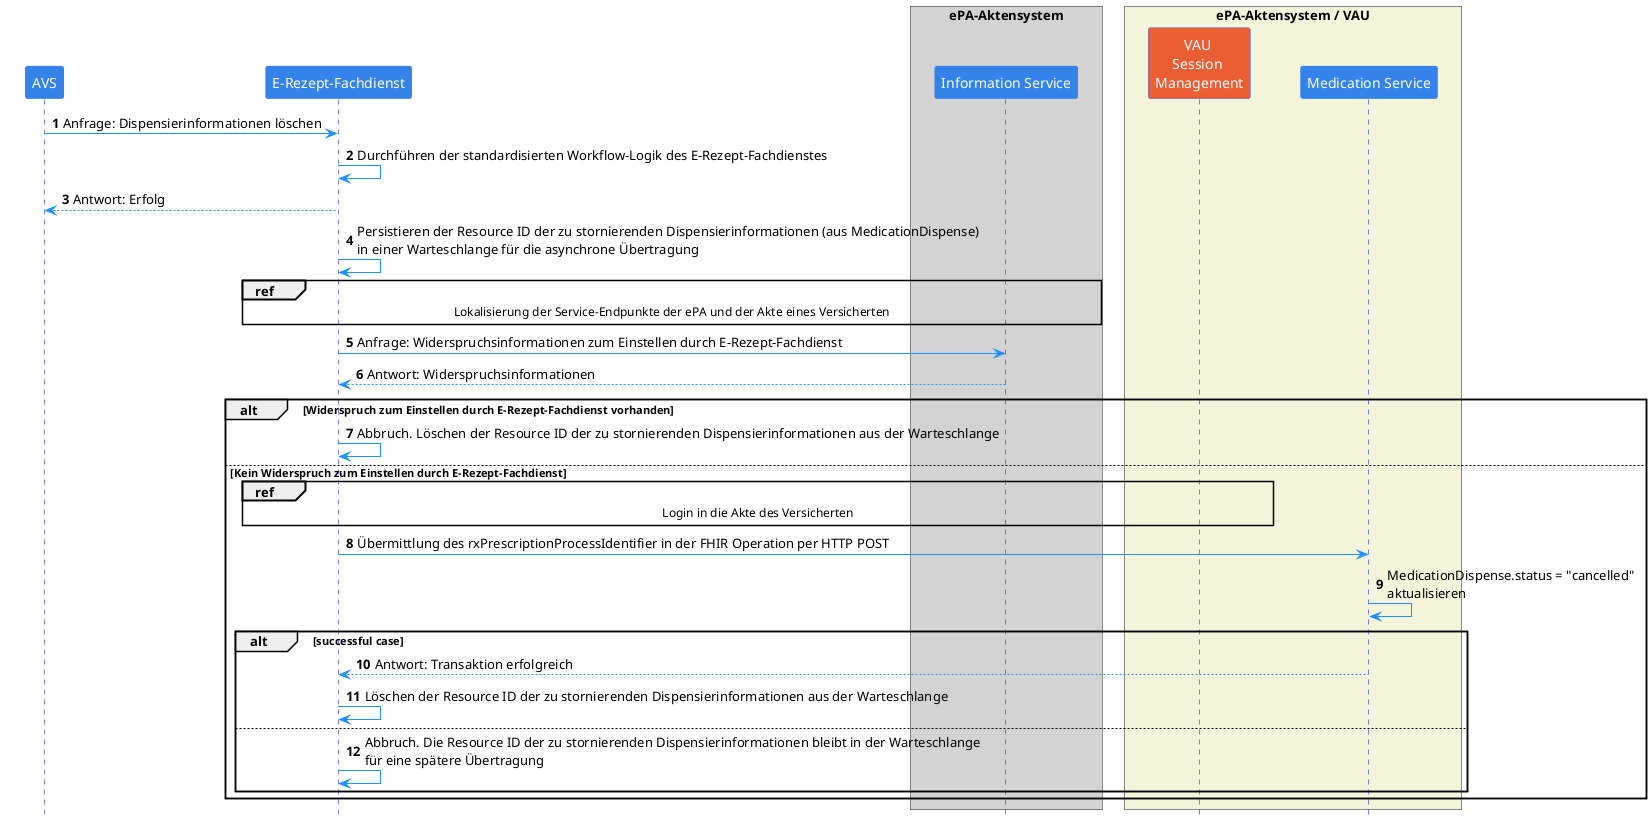 @startuml

skinparam Shadowing false
skinparam ParticipantPadding 20
skinparam BoxPadding 10

skinparam sequence {
    ArrowColor DodgerBlue
    ActorBorderColor DodgerBlue
    LifeLineBorderColor Blue

    ParticipantBackgroundColor #3483eb
    ParticipantBorderColor #3483eb
    ParticipantFontSize 14
    ParticipantFontColor White

    ActorBackgroundColor #3483eb
    ActorFontSize 14
    NoteBackgroundColor #3483eb
}

hide footbox
autonumber

participant "AVS" as PVS
participant "E-Rezept-Fachdienst" as ERFD

box "ePA-Aktensystem" #LightGray
    participant "Information Service" as IS
end box

box "ePA-Aktensystem / VAU" #Beige
    participant "VAU \nSession \nManagement" as VAU #eb5e34
    participant "Medication Service" as EPA
end box

PVS -> ERFD: Anfrage: Dispensierinformationen löschen
ERFD -> ERFD: Durchführen der standardisierten Workflow-Logik des E-Rezept-Fachdienstes
ERFD --> PVS: Antwort: Erfolg

ERFD -> ERFD: Persistieren der Resource ID der zu stornierenden Dispensierinformationen (aus MedicationDispense)\nin einer Warteschlange für die asynchrone Übertragung

ref over ERFD, IS: Lokalisierung der Service-Endpunkte der ePA und der Akte eines Versicherten

ERFD -> IS: Anfrage: Widerspruchsinformationen zum Einstellen durch E-Rezept-Fachdienst
IS --> ERFD: Antwort: Widerspruchsinformationen

alt Widerspruch zum Einstellen durch E-Rezept-Fachdienst vorhanden
    ERFD -> ERFD: Abbruch. Löschen der Resource ID der zu stornierenden Dispensierinformationen aus der Warteschlange
else Kein Widerspruch zum Einstellen durch E-Rezept-Fachdienst

    ref over ERFD, VAU: Login in die Akte des Versicherten

    ERFD -> EPA: Übermittlung des rxPrescriptionProcessIdentifier in der FHIR Operation per HTTP POST
    EPA -> EPA: MedicationDispense.status = "cancelled"\naktualisieren

    alt successful case
        EPA --> ERFD: Antwort: Transaktion erfolgreich
        ERFD -> ERFD: Löschen der Resource ID der zu stornierenden Dispensierinformationen aus der Warteschlange
    else
        ERFD -> ERFD: Abbruch. Die Resource ID der zu stornierenden Dispensierinformationen bleibt in der Warteschlange\nfür eine spätere Übertragung
    end

end

@enduml